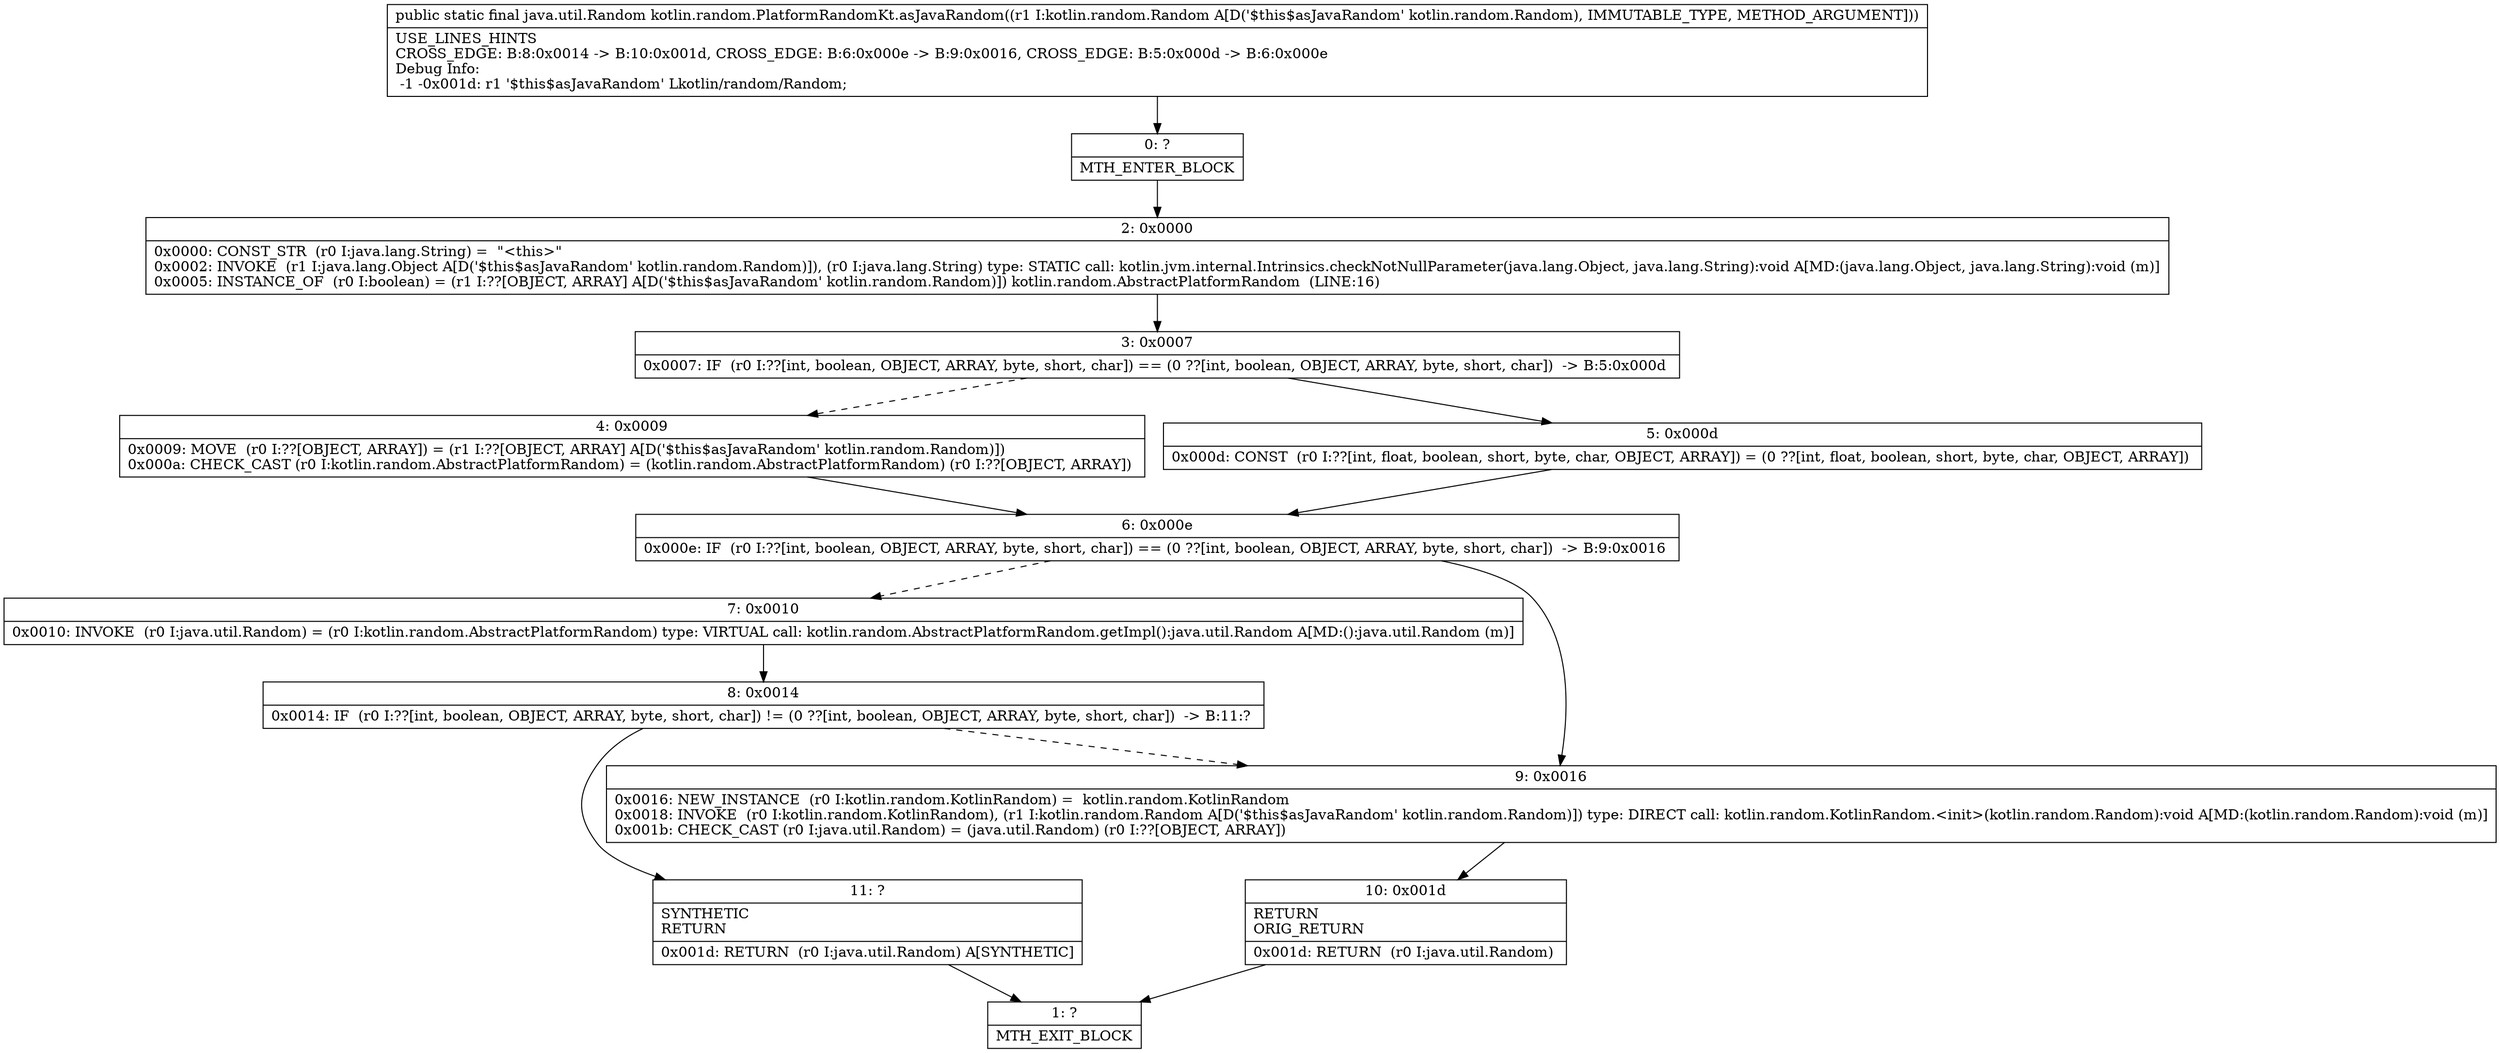 digraph "CFG forkotlin.random.PlatformRandomKt.asJavaRandom(Lkotlin\/random\/Random;)Ljava\/util\/Random;" {
Node_0 [shape=record,label="{0\:\ ?|MTH_ENTER_BLOCK\l}"];
Node_2 [shape=record,label="{2\:\ 0x0000|0x0000: CONST_STR  (r0 I:java.lang.String) =  \"\<this\>\" \l0x0002: INVOKE  (r1 I:java.lang.Object A[D('$this$asJavaRandom' kotlin.random.Random)]), (r0 I:java.lang.String) type: STATIC call: kotlin.jvm.internal.Intrinsics.checkNotNullParameter(java.lang.Object, java.lang.String):void A[MD:(java.lang.Object, java.lang.String):void (m)]\l0x0005: INSTANCE_OF  (r0 I:boolean) = (r1 I:??[OBJECT, ARRAY] A[D('$this$asJavaRandom' kotlin.random.Random)]) kotlin.random.AbstractPlatformRandom  (LINE:16)\l}"];
Node_3 [shape=record,label="{3\:\ 0x0007|0x0007: IF  (r0 I:??[int, boolean, OBJECT, ARRAY, byte, short, char]) == (0 ??[int, boolean, OBJECT, ARRAY, byte, short, char])  \-\> B:5:0x000d \l}"];
Node_4 [shape=record,label="{4\:\ 0x0009|0x0009: MOVE  (r0 I:??[OBJECT, ARRAY]) = (r1 I:??[OBJECT, ARRAY] A[D('$this$asJavaRandom' kotlin.random.Random)]) \l0x000a: CHECK_CAST (r0 I:kotlin.random.AbstractPlatformRandom) = (kotlin.random.AbstractPlatformRandom) (r0 I:??[OBJECT, ARRAY]) \l}"];
Node_6 [shape=record,label="{6\:\ 0x000e|0x000e: IF  (r0 I:??[int, boolean, OBJECT, ARRAY, byte, short, char]) == (0 ??[int, boolean, OBJECT, ARRAY, byte, short, char])  \-\> B:9:0x0016 \l}"];
Node_7 [shape=record,label="{7\:\ 0x0010|0x0010: INVOKE  (r0 I:java.util.Random) = (r0 I:kotlin.random.AbstractPlatformRandom) type: VIRTUAL call: kotlin.random.AbstractPlatformRandom.getImpl():java.util.Random A[MD:():java.util.Random (m)]\l}"];
Node_8 [shape=record,label="{8\:\ 0x0014|0x0014: IF  (r0 I:??[int, boolean, OBJECT, ARRAY, byte, short, char]) != (0 ??[int, boolean, OBJECT, ARRAY, byte, short, char])  \-\> B:11:? \l}"];
Node_11 [shape=record,label="{11\:\ ?|SYNTHETIC\lRETURN\l|0x001d: RETURN  (r0 I:java.util.Random) A[SYNTHETIC]\l}"];
Node_1 [shape=record,label="{1\:\ ?|MTH_EXIT_BLOCK\l}"];
Node_9 [shape=record,label="{9\:\ 0x0016|0x0016: NEW_INSTANCE  (r0 I:kotlin.random.KotlinRandom) =  kotlin.random.KotlinRandom \l0x0018: INVOKE  (r0 I:kotlin.random.KotlinRandom), (r1 I:kotlin.random.Random A[D('$this$asJavaRandom' kotlin.random.Random)]) type: DIRECT call: kotlin.random.KotlinRandom.\<init\>(kotlin.random.Random):void A[MD:(kotlin.random.Random):void (m)]\l0x001b: CHECK_CAST (r0 I:java.util.Random) = (java.util.Random) (r0 I:??[OBJECT, ARRAY]) \l}"];
Node_10 [shape=record,label="{10\:\ 0x001d|RETURN\lORIG_RETURN\l|0x001d: RETURN  (r0 I:java.util.Random) \l}"];
Node_5 [shape=record,label="{5\:\ 0x000d|0x000d: CONST  (r0 I:??[int, float, boolean, short, byte, char, OBJECT, ARRAY]) = (0 ??[int, float, boolean, short, byte, char, OBJECT, ARRAY]) \l}"];
MethodNode[shape=record,label="{public static final java.util.Random kotlin.random.PlatformRandomKt.asJavaRandom((r1 I:kotlin.random.Random A[D('$this$asJavaRandom' kotlin.random.Random), IMMUTABLE_TYPE, METHOD_ARGUMENT]))  | USE_LINES_HINTS\lCROSS_EDGE: B:8:0x0014 \-\> B:10:0x001d, CROSS_EDGE: B:6:0x000e \-\> B:9:0x0016, CROSS_EDGE: B:5:0x000d \-\> B:6:0x000e\lDebug Info:\l  \-1 \-0x001d: r1 '$this$asJavaRandom' Lkotlin\/random\/Random;\l}"];
MethodNode -> Node_0;Node_0 -> Node_2;
Node_2 -> Node_3;
Node_3 -> Node_4[style=dashed];
Node_3 -> Node_5;
Node_4 -> Node_6;
Node_6 -> Node_7[style=dashed];
Node_6 -> Node_9;
Node_7 -> Node_8;
Node_8 -> Node_9[style=dashed];
Node_8 -> Node_11;
Node_11 -> Node_1;
Node_9 -> Node_10;
Node_10 -> Node_1;
Node_5 -> Node_6;
}

